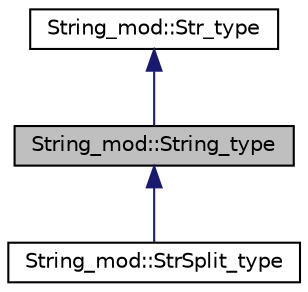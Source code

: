 digraph "String_mod::String_type"
{
 // LATEX_PDF_SIZE
  edge [fontname="Helvetica",fontsize="10",labelfontname="Helvetica",labelfontsize="10"];
  node [fontname="Helvetica",fontsize="10",shape=record];
  Node1 [label="String_mod::String_type",height=0.2,width=0.4,color="black", fillcolor="grey75", style="filled", fontcolor="black",tooltip="The String_type class for manipulating strings."];
  Node2 -> Node1 [dir="back",color="midnightblue",fontsize="10",style="solid",fontname="Helvetica"];
  Node2 [label="String_mod::Str_type",height=0.2,width=0.4,color="black", fillcolor="white", style="filled",URL="$structString__mod_1_1Str__type.html",tooltip="The primitive type to contain an allocatable character type as a single string."];
  Node1 -> Node3 [dir="back",color="midnightblue",fontsize="10",style="solid",fontname="Helvetica"];
  Node3 [label="String_mod::StrSplit_type",height=0.2,width=0.4,color="black", fillcolor="white", style="filled",URL="$structString__mod_1_1StrSplit__type.html",tooltip="The StrSplit_type class with a container component for string parts."];
}
